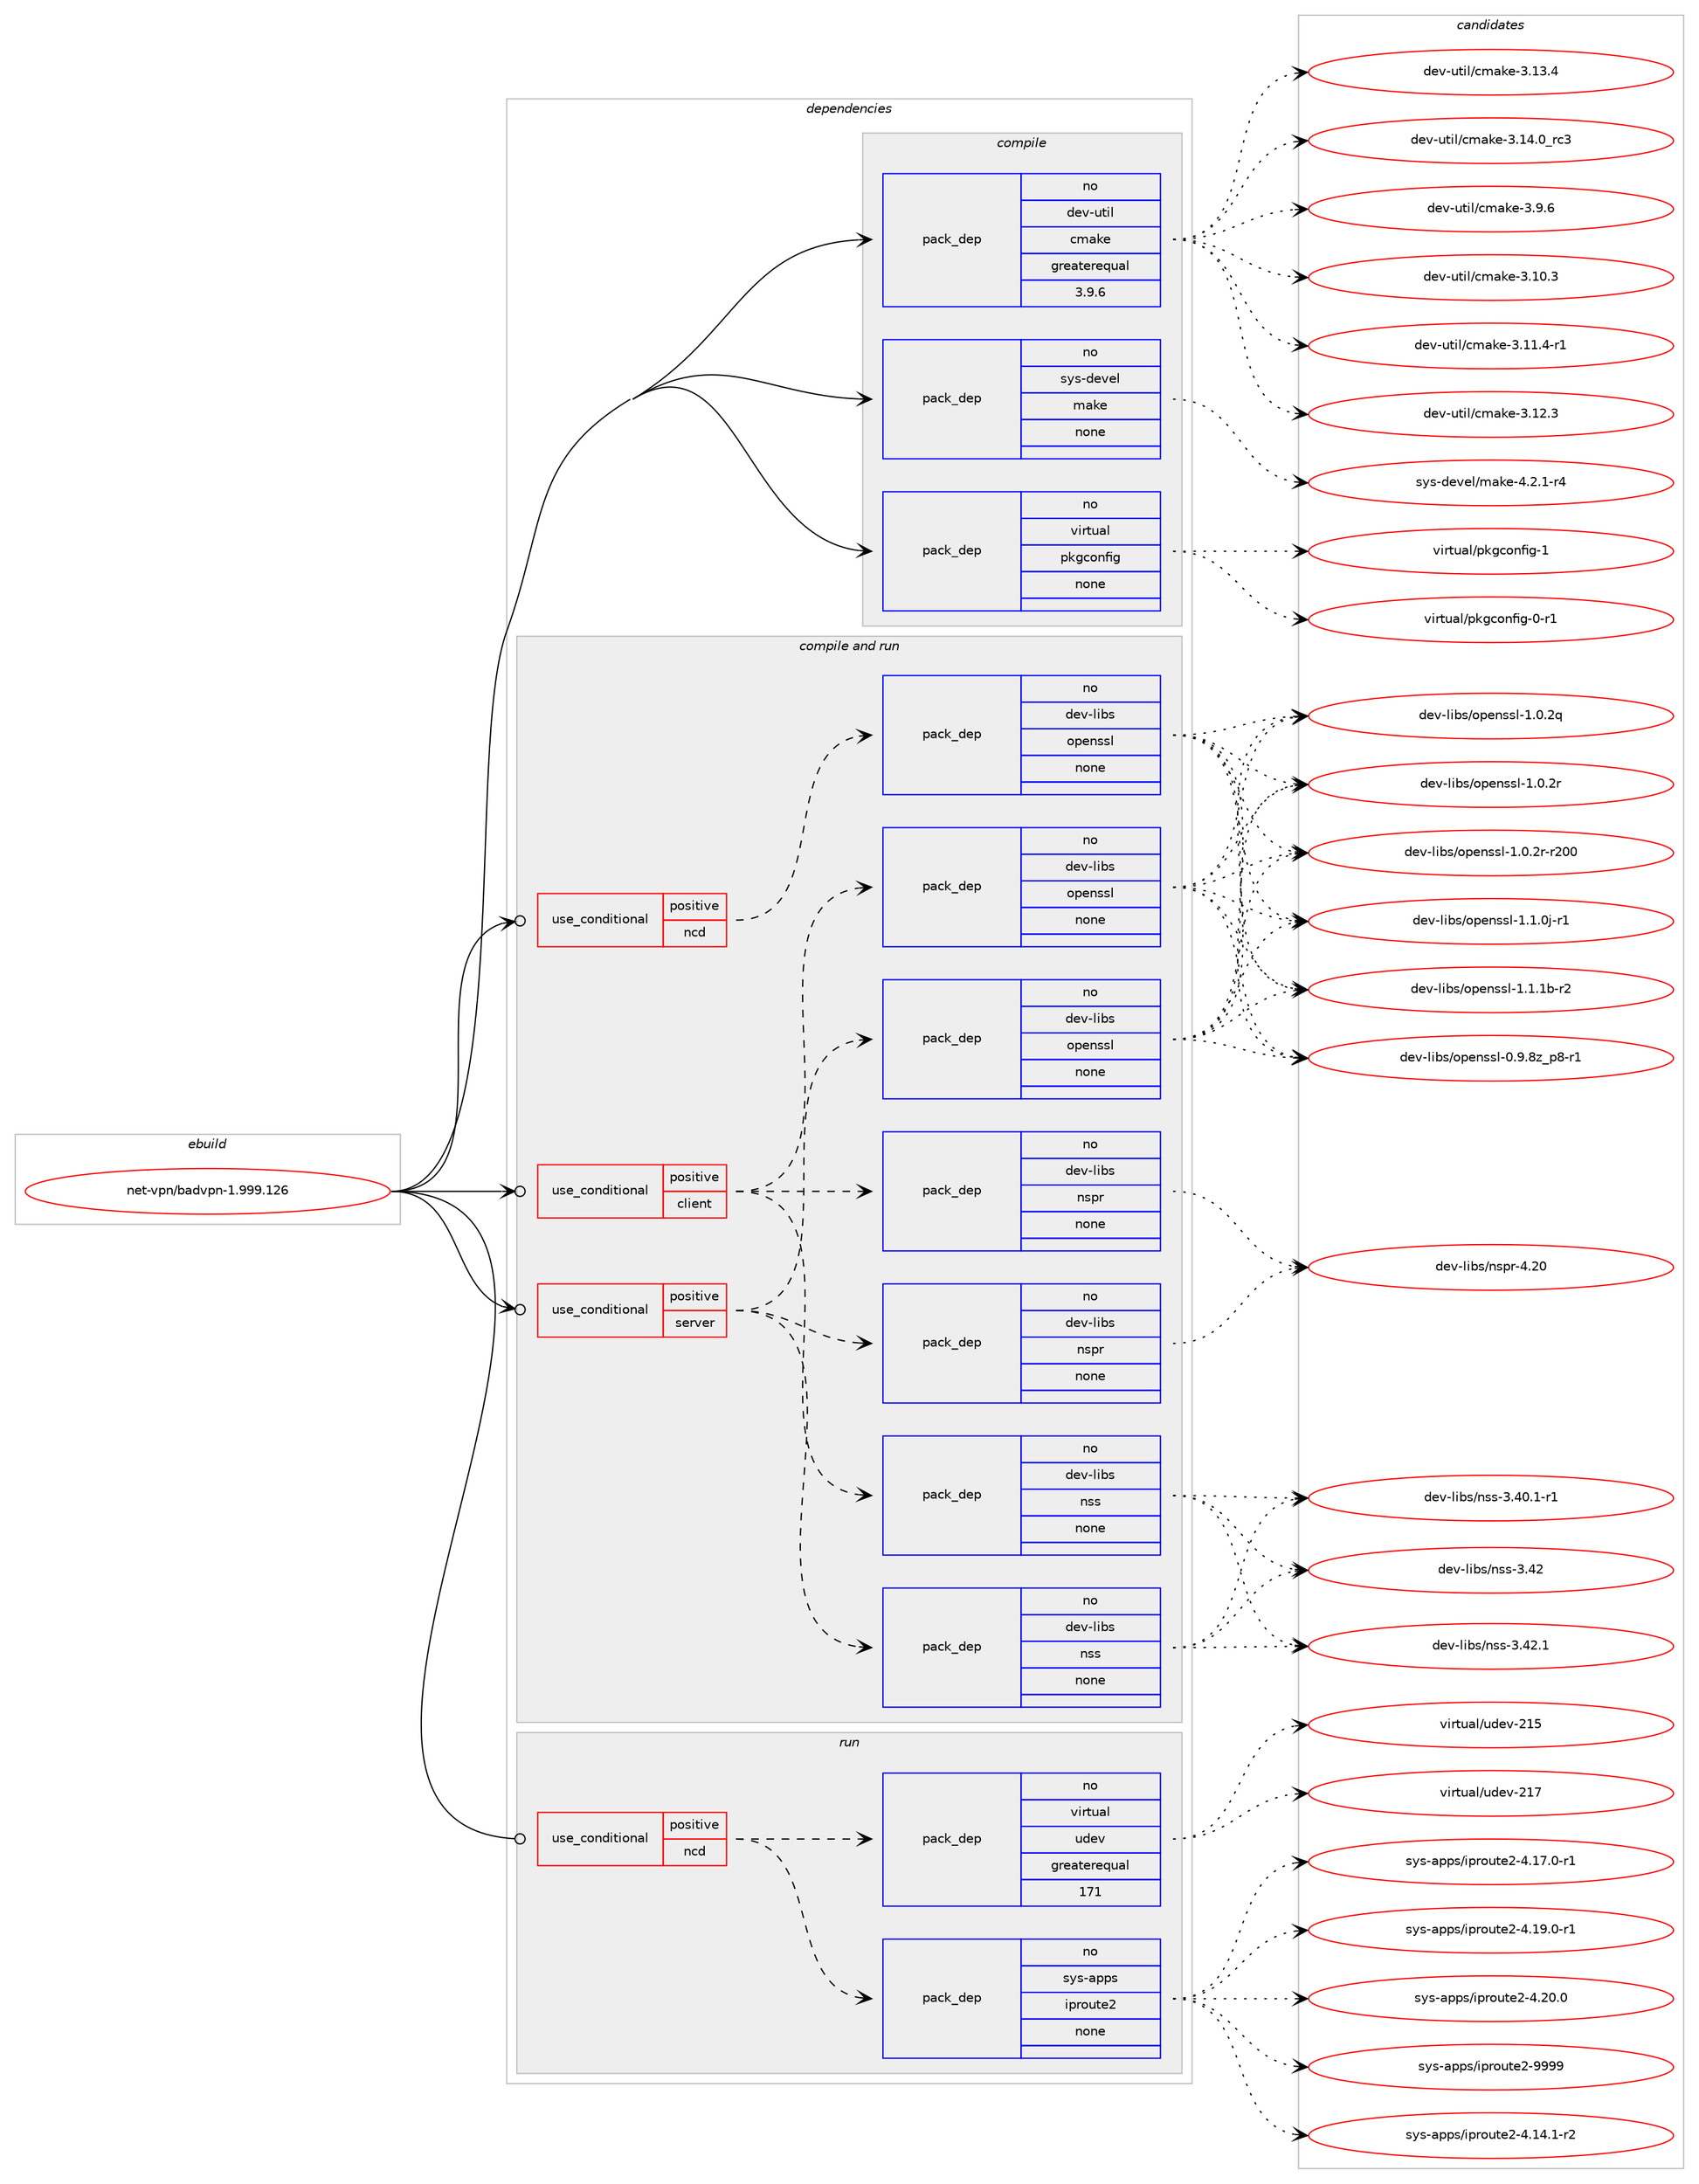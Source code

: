 digraph prolog {

# *************
# Graph options
# *************

newrank=true;
concentrate=true;
compound=true;
graph [rankdir=LR,fontname=Helvetica,fontsize=10,ranksep=1.5];#, ranksep=2.5, nodesep=0.2];
edge  [arrowhead=vee];
node  [fontname=Helvetica,fontsize=10];

# **********
# The ebuild
# **********

subgraph cluster_leftcol {
color=gray;
rank=same;
label=<<i>ebuild</i>>;
id [label="net-vpn/badvpn-1.999.126", color=red, width=4, href="../net-vpn/badvpn-1.999.126.svg"];
}

# ****************
# The dependencies
# ****************

subgraph cluster_midcol {
color=gray;
label=<<i>dependencies</i>>;
subgraph cluster_compile {
fillcolor="#eeeeee";
style=filled;
label=<<i>compile</i>>;
subgraph pack1200188 {
dependency1678377 [label=<<TABLE BORDER="0" CELLBORDER="1" CELLSPACING="0" CELLPADDING="4" WIDTH="220"><TR><TD ROWSPAN="6" CELLPADDING="30">pack_dep</TD></TR><TR><TD WIDTH="110">no</TD></TR><TR><TD>dev-util</TD></TR><TR><TD>cmake</TD></TR><TR><TD>greaterequal</TD></TR><TR><TD>3.9.6</TD></TR></TABLE>>, shape=none, color=blue];
}
id:e -> dependency1678377:w [weight=20,style="solid",arrowhead="vee"];
subgraph pack1200189 {
dependency1678378 [label=<<TABLE BORDER="0" CELLBORDER="1" CELLSPACING="0" CELLPADDING="4" WIDTH="220"><TR><TD ROWSPAN="6" CELLPADDING="30">pack_dep</TD></TR><TR><TD WIDTH="110">no</TD></TR><TR><TD>sys-devel</TD></TR><TR><TD>make</TD></TR><TR><TD>none</TD></TR><TR><TD></TD></TR></TABLE>>, shape=none, color=blue];
}
id:e -> dependency1678378:w [weight=20,style="solid",arrowhead="vee"];
subgraph pack1200190 {
dependency1678379 [label=<<TABLE BORDER="0" CELLBORDER="1" CELLSPACING="0" CELLPADDING="4" WIDTH="220"><TR><TD ROWSPAN="6" CELLPADDING="30">pack_dep</TD></TR><TR><TD WIDTH="110">no</TD></TR><TR><TD>virtual</TD></TR><TR><TD>pkgconfig</TD></TR><TR><TD>none</TD></TR><TR><TD></TD></TR></TABLE>>, shape=none, color=blue];
}
id:e -> dependency1678379:w [weight=20,style="solid",arrowhead="vee"];
}
subgraph cluster_compileandrun {
fillcolor="#eeeeee";
style=filled;
label=<<i>compile and run</i>>;
subgraph cond450721 {
dependency1678380 [label=<<TABLE BORDER="0" CELLBORDER="1" CELLSPACING="0" CELLPADDING="4"><TR><TD ROWSPAN="3" CELLPADDING="10">use_conditional</TD></TR><TR><TD>positive</TD></TR><TR><TD>client</TD></TR></TABLE>>, shape=none, color=red];
subgraph pack1200191 {
dependency1678381 [label=<<TABLE BORDER="0" CELLBORDER="1" CELLSPACING="0" CELLPADDING="4" WIDTH="220"><TR><TD ROWSPAN="6" CELLPADDING="30">pack_dep</TD></TR><TR><TD WIDTH="110">no</TD></TR><TR><TD>dev-libs</TD></TR><TR><TD>nspr</TD></TR><TR><TD>none</TD></TR><TR><TD></TD></TR></TABLE>>, shape=none, color=blue];
}
dependency1678380:e -> dependency1678381:w [weight=20,style="dashed",arrowhead="vee"];
subgraph pack1200192 {
dependency1678382 [label=<<TABLE BORDER="0" CELLBORDER="1" CELLSPACING="0" CELLPADDING="4" WIDTH="220"><TR><TD ROWSPAN="6" CELLPADDING="30">pack_dep</TD></TR><TR><TD WIDTH="110">no</TD></TR><TR><TD>dev-libs</TD></TR><TR><TD>nss</TD></TR><TR><TD>none</TD></TR><TR><TD></TD></TR></TABLE>>, shape=none, color=blue];
}
dependency1678380:e -> dependency1678382:w [weight=20,style="dashed",arrowhead="vee"];
subgraph pack1200193 {
dependency1678383 [label=<<TABLE BORDER="0" CELLBORDER="1" CELLSPACING="0" CELLPADDING="4" WIDTH="220"><TR><TD ROWSPAN="6" CELLPADDING="30">pack_dep</TD></TR><TR><TD WIDTH="110">no</TD></TR><TR><TD>dev-libs</TD></TR><TR><TD>openssl</TD></TR><TR><TD>none</TD></TR><TR><TD></TD></TR></TABLE>>, shape=none, color=blue];
}
dependency1678380:e -> dependency1678383:w [weight=20,style="dashed",arrowhead="vee"];
}
id:e -> dependency1678380:w [weight=20,style="solid",arrowhead="odotvee"];
subgraph cond450722 {
dependency1678384 [label=<<TABLE BORDER="0" CELLBORDER="1" CELLSPACING="0" CELLPADDING="4"><TR><TD ROWSPAN="3" CELLPADDING="10">use_conditional</TD></TR><TR><TD>positive</TD></TR><TR><TD>ncd</TD></TR></TABLE>>, shape=none, color=red];
subgraph pack1200194 {
dependency1678385 [label=<<TABLE BORDER="0" CELLBORDER="1" CELLSPACING="0" CELLPADDING="4" WIDTH="220"><TR><TD ROWSPAN="6" CELLPADDING="30">pack_dep</TD></TR><TR><TD WIDTH="110">no</TD></TR><TR><TD>dev-libs</TD></TR><TR><TD>openssl</TD></TR><TR><TD>none</TD></TR><TR><TD></TD></TR></TABLE>>, shape=none, color=blue];
}
dependency1678384:e -> dependency1678385:w [weight=20,style="dashed",arrowhead="vee"];
}
id:e -> dependency1678384:w [weight=20,style="solid",arrowhead="odotvee"];
subgraph cond450723 {
dependency1678386 [label=<<TABLE BORDER="0" CELLBORDER="1" CELLSPACING="0" CELLPADDING="4"><TR><TD ROWSPAN="3" CELLPADDING="10">use_conditional</TD></TR><TR><TD>positive</TD></TR><TR><TD>server</TD></TR></TABLE>>, shape=none, color=red];
subgraph pack1200195 {
dependency1678387 [label=<<TABLE BORDER="0" CELLBORDER="1" CELLSPACING="0" CELLPADDING="4" WIDTH="220"><TR><TD ROWSPAN="6" CELLPADDING="30">pack_dep</TD></TR><TR><TD WIDTH="110">no</TD></TR><TR><TD>dev-libs</TD></TR><TR><TD>nspr</TD></TR><TR><TD>none</TD></TR><TR><TD></TD></TR></TABLE>>, shape=none, color=blue];
}
dependency1678386:e -> dependency1678387:w [weight=20,style="dashed",arrowhead="vee"];
subgraph pack1200196 {
dependency1678388 [label=<<TABLE BORDER="0" CELLBORDER="1" CELLSPACING="0" CELLPADDING="4" WIDTH="220"><TR><TD ROWSPAN="6" CELLPADDING="30">pack_dep</TD></TR><TR><TD WIDTH="110">no</TD></TR><TR><TD>dev-libs</TD></TR><TR><TD>nss</TD></TR><TR><TD>none</TD></TR><TR><TD></TD></TR></TABLE>>, shape=none, color=blue];
}
dependency1678386:e -> dependency1678388:w [weight=20,style="dashed",arrowhead="vee"];
subgraph pack1200197 {
dependency1678389 [label=<<TABLE BORDER="0" CELLBORDER="1" CELLSPACING="0" CELLPADDING="4" WIDTH="220"><TR><TD ROWSPAN="6" CELLPADDING="30">pack_dep</TD></TR><TR><TD WIDTH="110">no</TD></TR><TR><TD>dev-libs</TD></TR><TR><TD>openssl</TD></TR><TR><TD>none</TD></TR><TR><TD></TD></TR></TABLE>>, shape=none, color=blue];
}
dependency1678386:e -> dependency1678389:w [weight=20,style="dashed",arrowhead="vee"];
}
id:e -> dependency1678386:w [weight=20,style="solid",arrowhead="odotvee"];
}
subgraph cluster_run {
fillcolor="#eeeeee";
style=filled;
label=<<i>run</i>>;
subgraph cond450724 {
dependency1678390 [label=<<TABLE BORDER="0" CELLBORDER="1" CELLSPACING="0" CELLPADDING="4"><TR><TD ROWSPAN="3" CELLPADDING="10">use_conditional</TD></TR><TR><TD>positive</TD></TR><TR><TD>ncd</TD></TR></TABLE>>, shape=none, color=red];
subgraph pack1200198 {
dependency1678391 [label=<<TABLE BORDER="0" CELLBORDER="1" CELLSPACING="0" CELLPADDING="4" WIDTH="220"><TR><TD ROWSPAN="6" CELLPADDING="30">pack_dep</TD></TR><TR><TD WIDTH="110">no</TD></TR><TR><TD>sys-apps</TD></TR><TR><TD>iproute2</TD></TR><TR><TD>none</TD></TR><TR><TD></TD></TR></TABLE>>, shape=none, color=blue];
}
dependency1678390:e -> dependency1678391:w [weight=20,style="dashed",arrowhead="vee"];
subgraph pack1200199 {
dependency1678392 [label=<<TABLE BORDER="0" CELLBORDER="1" CELLSPACING="0" CELLPADDING="4" WIDTH="220"><TR><TD ROWSPAN="6" CELLPADDING="30">pack_dep</TD></TR><TR><TD WIDTH="110">no</TD></TR><TR><TD>virtual</TD></TR><TR><TD>udev</TD></TR><TR><TD>greaterequal</TD></TR><TR><TD>171</TD></TR></TABLE>>, shape=none, color=blue];
}
dependency1678390:e -> dependency1678392:w [weight=20,style="dashed",arrowhead="vee"];
}
id:e -> dependency1678390:w [weight=20,style="solid",arrowhead="odot"];
}
}

# **************
# The candidates
# **************

subgraph cluster_choices {
rank=same;
color=gray;
label=<<i>candidates</i>>;

subgraph choice1200188 {
color=black;
nodesep=1;
choice1001011184511711610510847991099710710145514649484651 [label="dev-util/cmake-3.10.3", color=red, width=4,href="../dev-util/cmake-3.10.3.svg"];
choice10010111845117116105108479910997107101455146494946524511449 [label="dev-util/cmake-3.11.4-r1", color=red, width=4,href="../dev-util/cmake-3.11.4-r1.svg"];
choice1001011184511711610510847991099710710145514649504651 [label="dev-util/cmake-3.12.3", color=red, width=4,href="../dev-util/cmake-3.12.3.svg"];
choice1001011184511711610510847991099710710145514649514652 [label="dev-util/cmake-3.13.4", color=red, width=4,href="../dev-util/cmake-3.13.4.svg"];
choice1001011184511711610510847991099710710145514649524648951149951 [label="dev-util/cmake-3.14.0_rc3", color=red, width=4,href="../dev-util/cmake-3.14.0_rc3.svg"];
choice10010111845117116105108479910997107101455146574654 [label="dev-util/cmake-3.9.6", color=red, width=4,href="../dev-util/cmake-3.9.6.svg"];
dependency1678377:e -> choice1001011184511711610510847991099710710145514649484651:w [style=dotted,weight="100"];
dependency1678377:e -> choice10010111845117116105108479910997107101455146494946524511449:w [style=dotted,weight="100"];
dependency1678377:e -> choice1001011184511711610510847991099710710145514649504651:w [style=dotted,weight="100"];
dependency1678377:e -> choice1001011184511711610510847991099710710145514649514652:w [style=dotted,weight="100"];
dependency1678377:e -> choice1001011184511711610510847991099710710145514649524648951149951:w [style=dotted,weight="100"];
dependency1678377:e -> choice10010111845117116105108479910997107101455146574654:w [style=dotted,weight="100"];
}
subgraph choice1200189 {
color=black;
nodesep=1;
choice1151211154510010111810110847109971071014552465046494511452 [label="sys-devel/make-4.2.1-r4", color=red, width=4,href="../sys-devel/make-4.2.1-r4.svg"];
dependency1678378:e -> choice1151211154510010111810110847109971071014552465046494511452:w [style=dotted,weight="100"];
}
subgraph choice1200190 {
color=black;
nodesep=1;
choice11810511411611797108471121071039911111010210510345484511449 [label="virtual/pkgconfig-0-r1", color=red, width=4,href="../virtual/pkgconfig-0-r1.svg"];
choice1181051141161179710847112107103991111101021051034549 [label="virtual/pkgconfig-1", color=red, width=4,href="../virtual/pkgconfig-1.svg"];
dependency1678379:e -> choice11810511411611797108471121071039911111010210510345484511449:w [style=dotted,weight="100"];
dependency1678379:e -> choice1181051141161179710847112107103991111101021051034549:w [style=dotted,weight="100"];
}
subgraph choice1200191 {
color=black;
nodesep=1;
choice1001011184510810598115471101151121144552465048 [label="dev-libs/nspr-4.20", color=red, width=4,href="../dev-libs/nspr-4.20.svg"];
dependency1678381:e -> choice1001011184510810598115471101151121144552465048:w [style=dotted,weight="100"];
}
subgraph choice1200192 {
color=black;
nodesep=1;
choice100101118451081059811547110115115455146524846494511449 [label="dev-libs/nss-3.40.1-r1", color=red, width=4,href="../dev-libs/nss-3.40.1-r1.svg"];
choice1001011184510810598115471101151154551465250 [label="dev-libs/nss-3.42", color=red, width=4,href="../dev-libs/nss-3.42.svg"];
choice10010111845108105981154711011511545514652504649 [label="dev-libs/nss-3.42.1", color=red, width=4,href="../dev-libs/nss-3.42.1.svg"];
dependency1678382:e -> choice100101118451081059811547110115115455146524846494511449:w [style=dotted,weight="100"];
dependency1678382:e -> choice1001011184510810598115471101151154551465250:w [style=dotted,weight="100"];
dependency1678382:e -> choice10010111845108105981154711011511545514652504649:w [style=dotted,weight="100"];
}
subgraph choice1200193 {
color=black;
nodesep=1;
choice10010111845108105981154711111210111011511510845484657465612295112564511449 [label="dev-libs/openssl-0.9.8z_p8-r1", color=red, width=4,href="../dev-libs/openssl-0.9.8z_p8-r1.svg"];
choice100101118451081059811547111112101110115115108454946484650113 [label="dev-libs/openssl-1.0.2q", color=red, width=4,href="../dev-libs/openssl-1.0.2q.svg"];
choice100101118451081059811547111112101110115115108454946484650114 [label="dev-libs/openssl-1.0.2r", color=red, width=4,href="../dev-libs/openssl-1.0.2r.svg"];
choice10010111845108105981154711111210111011511510845494648465011445114504848 [label="dev-libs/openssl-1.0.2r-r200", color=red, width=4,href="../dev-libs/openssl-1.0.2r-r200.svg"];
choice1001011184510810598115471111121011101151151084549464946481064511449 [label="dev-libs/openssl-1.1.0j-r1", color=red, width=4,href="../dev-libs/openssl-1.1.0j-r1.svg"];
choice100101118451081059811547111112101110115115108454946494649984511450 [label="dev-libs/openssl-1.1.1b-r2", color=red, width=4,href="../dev-libs/openssl-1.1.1b-r2.svg"];
dependency1678383:e -> choice10010111845108105981154711111210111011511510845484657465612295112564511449:w [style=dotted,weight="100"];
dependency1678383:e -> choice100101118451081059811547111112101110115115108454946484650113:w [style=dotted,weight="100"];
dependency1678383:e -> choice100101118451081059811547111112101110115115108454946484650114:w [style=dotted,weight="100"];
dependency1678383:e -> choice10010111845108105981154711111210111011511510845494648465011445114504848:w [style=dotted,weight="100"];
dependency1678383:e -> choice1001011184510810598115471111121011101151151084549464946481064511449:w [style=dotted,weight="100"];
dependency1678383:e -> choice100101118451081059811547111112101110115115108454946494649984511450:w [style=dotted,weight="100"];
}
subgraph choice1200194 {
color=black;
nodesep=1;
choice10010111845108105981154711111210111011511510845484657465612295112564511449 [label="dev-libs/openssl-0.9.8z_p8-r1", color=red, width=4,href="../dev-libs/openssl-0.9.8z_p8-r1.svg"];
choice100101118451081059811547111112101110115115108454946484650113 [label="dev-libs/openssl-1.0.2q", color=red, width=4,href="../dev-libs/openssl-1.0.2q.svg"];
choice100101118451081059811547111112101110115115108454946484650114 [label="dev-libs/openssl-1.0.2r", color=red, width=4,href="../dev-libs/openssl-1.0.2r.svg"];
choice10010111845108105981154711111210111011511510845494648465011445114504848 [label="dev-libs/openssl-1.0.2r-r200", color=red, width=4,href="../dev-libs/openssl-1.0.2r-r200.svg"];
choice1001011184510810598115471111121011101151151084549464946481064511449 [label="dev-libs/openssl-1.1.0j-r1", color=red, width=4,href="../dev-libs/openssl-1.1.0j-r1.svg"];
choice100101118451081059811547111112101110115115108454946494649984511450 [label="dev-libs/openssl-1.1.1b-r2", color=red, width=4,href="../dev-libs/openssl-1.1.1b-r2.svg"];
dependency1678385:e -> choice10010111845108105981154711111210111011511510845484657465612295112564511449:w [style=dotted,weight="100"];
dependency1678385:e -> choice100101118451081059811547111112101110115115108454946484650113:w [style=dotted,weight="100"];
dependency1678385:e -> choice100101118451081059811547111112101110115115108454946484650114:w [style=dotted,weight="100"];
dependency1678385:e -> choice10010111845108105981154711111210111011511510845494648465011445114504848:w [style=dotted,weight="100"];
dependency1678385:e -> choice1001011184510810598115471111121011101151151084549464946481064511449:w [style=dotted,weight="100"];
dependency1678385:e -> choice100101118451081059811547111112101110115115108454946494649984511450:w [style=dotted,weight="100"];
}
subgraph choice1200195 {
color=black;
nodesep=1;
choice1001011184510810598115471101151121144552465048 [label="dev-libs/nspr-4.20", color=red, width=4,href="../dev-libs/nspr-4.20.svg"];
dependency1678387:e -> choice1001011184510810598115471101151121144552465048:w [style=dotted,weight="100"];
}
subgraph choice1200196 {
color=black;
nodesep=1;
choice100101118451081059811547110115115455146524846494511449 [label="dev-libs/nss-3.40.1-r1", color=red, width=4,href="../dev-libs/nss-3.40.1-r1.svg"];
choice1001011184510810598115471101151154551465250 [label="dev-libs/nss-3.42", color=red, width=4,href="../dev-libs/nss-3.42.svg"];
choice10010111845108105981154711011511545514652504649 [label="dev-libs/nss-3.42.1", color=red, width=4,href="../dev-libs/nss-3.42.1.svg"];
dependency1678388:e -> choice100101118451081059811547110115115455146524846494511449:w [style=dotted,weight="100"];
dependency1678388:e -> choice1001011184510810598115471101151154551465250:w [style=dotted,weight="100"];
dependency1678388:e -> choice10010111845108105981154711011511545514652504649:w [style=dotted,weight="100"];
}
subgraph choice1200197 {
color=black;
nodesep=1;
choice10010111845108105981154711111210111011511510845484657465612295112564511449 [label="dev-libs/openssl-0.9.8z_p8-r1", color=red, width=4,href="../dev-libs/openssl-0.9.8z_p8-r1.svg"];
choice100101118451081059811547111112101110115115108454946484650113 [label="dev-libs/openssl-1.0.2q", color=red, width=4,href="../dev-libs/openssl-1.0.2q.svg"];
choice100101118451081059811547111112101110115115108454946484650114 [label="dev-libs/openssl-1.0.2r", color=red, width=4,href="../dev-libs/openssl-1.0.2r.svg"];
choice10010111845108105981154711111210111011511510845494648465011445114504848 [label="dev-libs/openssl-1.0.2r-r200", color=red, width=4,href="../dev-libs/openssl-1.0.2r-r200.svg"];
choice1001011184510810598115471111121011101151151084549464946481064511449 [label="dev-libs/openssl-1.1.0j-r1", color=red, width=4,href="../dev-libs/openssl-1.1.0j-r1.svg"];
choice100101118451081059811547111112101110115115108454946494649984511450 [label="dev-libs/openssl-1.1.1b-r2", color=red, width=4,href="../dev-libs/openssl-1.1.1b-r2.svg"];
dependency1678389:e -> choice10010111845108105981154711111210111011511510845484657465612295112564511449:w [style=dotted,weight="100"];
dependency1678389:e -> choice100101118451081059811547111112101110115115108454946484650113:w [style=dotted,weight="100"];
dependency1678389:e -> choice100101118451081059811547111112101110115115108454946484650114:w [style=dotted,weight="100"];
dependency1678389:e -> choice10010111845108105981154711111210111011511510845494648465011445114504848:w [style=dotted,weight="100"];
dependency1678389:e -> choice1001011184510810598115471111121011101151151084549464946481064511449:w [style=dotted,weight="100"];
dependency1678389:e -> choice100101118451081059811547111112101110115115108454946494649984511450:w [style=dotted,weight="100"];
}
subgraph choice1200198 {
color=black;
nodesep=1;
choice11512111545971121121154710511211411111711610150455246495246494511450 [label="sys-apps/iproute2-4.14.1-r2", color=red, width=4,href="../sys-apps/iproute2-4.14.1-r2.svg"];
choice11512111545971121121154710511211411111711610150455246495546484511449 [label="sys-apps/iproute2-4.17.0-r1", color=red, width=4,href="../sys-apps/iproute2-4.17.0-r1.svg"];
choice11512111545971121121154710511211411111711610150455246495746484511449 [label="sys-apps/iproute2-4.19.0-r1", color=red, width=4,href="../sys-apps/iproute2-4.19.0-r1.svg"];
choice1151211154597112112115471051121141111171161015045524650484648 [label="sys-apps/iproute2-4.20.0", color=red, width=4,href="../sys-apps/iproute2-4.20.0.svg"];
choice115121115459711211211547105112114111117116101504557575757 [label="sys-apps/iproute2-9999", color=red, width=4,href="../sys-apps/iproute2-9999.svg"];
dependency1678391:e -> choice11512111545971121121154710511211411111711610150455246495246494511450:w [style=dotted,weight="100"];
dependency1678391:e -> choice11512111545971121121154710511211411111711610150455246495546484511449:w [style=dotted,weight="100"];
dependency1678391:e -> choice11512111545971121121154710511211411111711610150455246495746484511449:w [style=dotted,weight="100"];
dependency1678391:e -> choice1151211154597112112115471051121141111171161015045524650484648:w [style=dotted,weight="100"];
dependency1678391:e -> choice115121115459711211211547105112114111117116101504557575757:w [style=dotted,weight="100"];
}
subgraph choice1200199 {
color=black;
nodesep=1;
choice118105114116117971084711710010111845504953 [label="virtual/udev-215", color=red, width=4,href="../virtual/udev-215.svg"];
choice118105114116117971084711710010111845504955 [label="virtual/udev-217", color=red, width=4,href="../virtual/udev-217.svg"];
dependency1678392:e -> choice118105114116117971084711710010111845504953:w [style=dotted,weight="100"];
dependency1678392:e -> choice118105114116117971084711710010111845504955:w [style=dotted,weight="100"];
}
}

}
